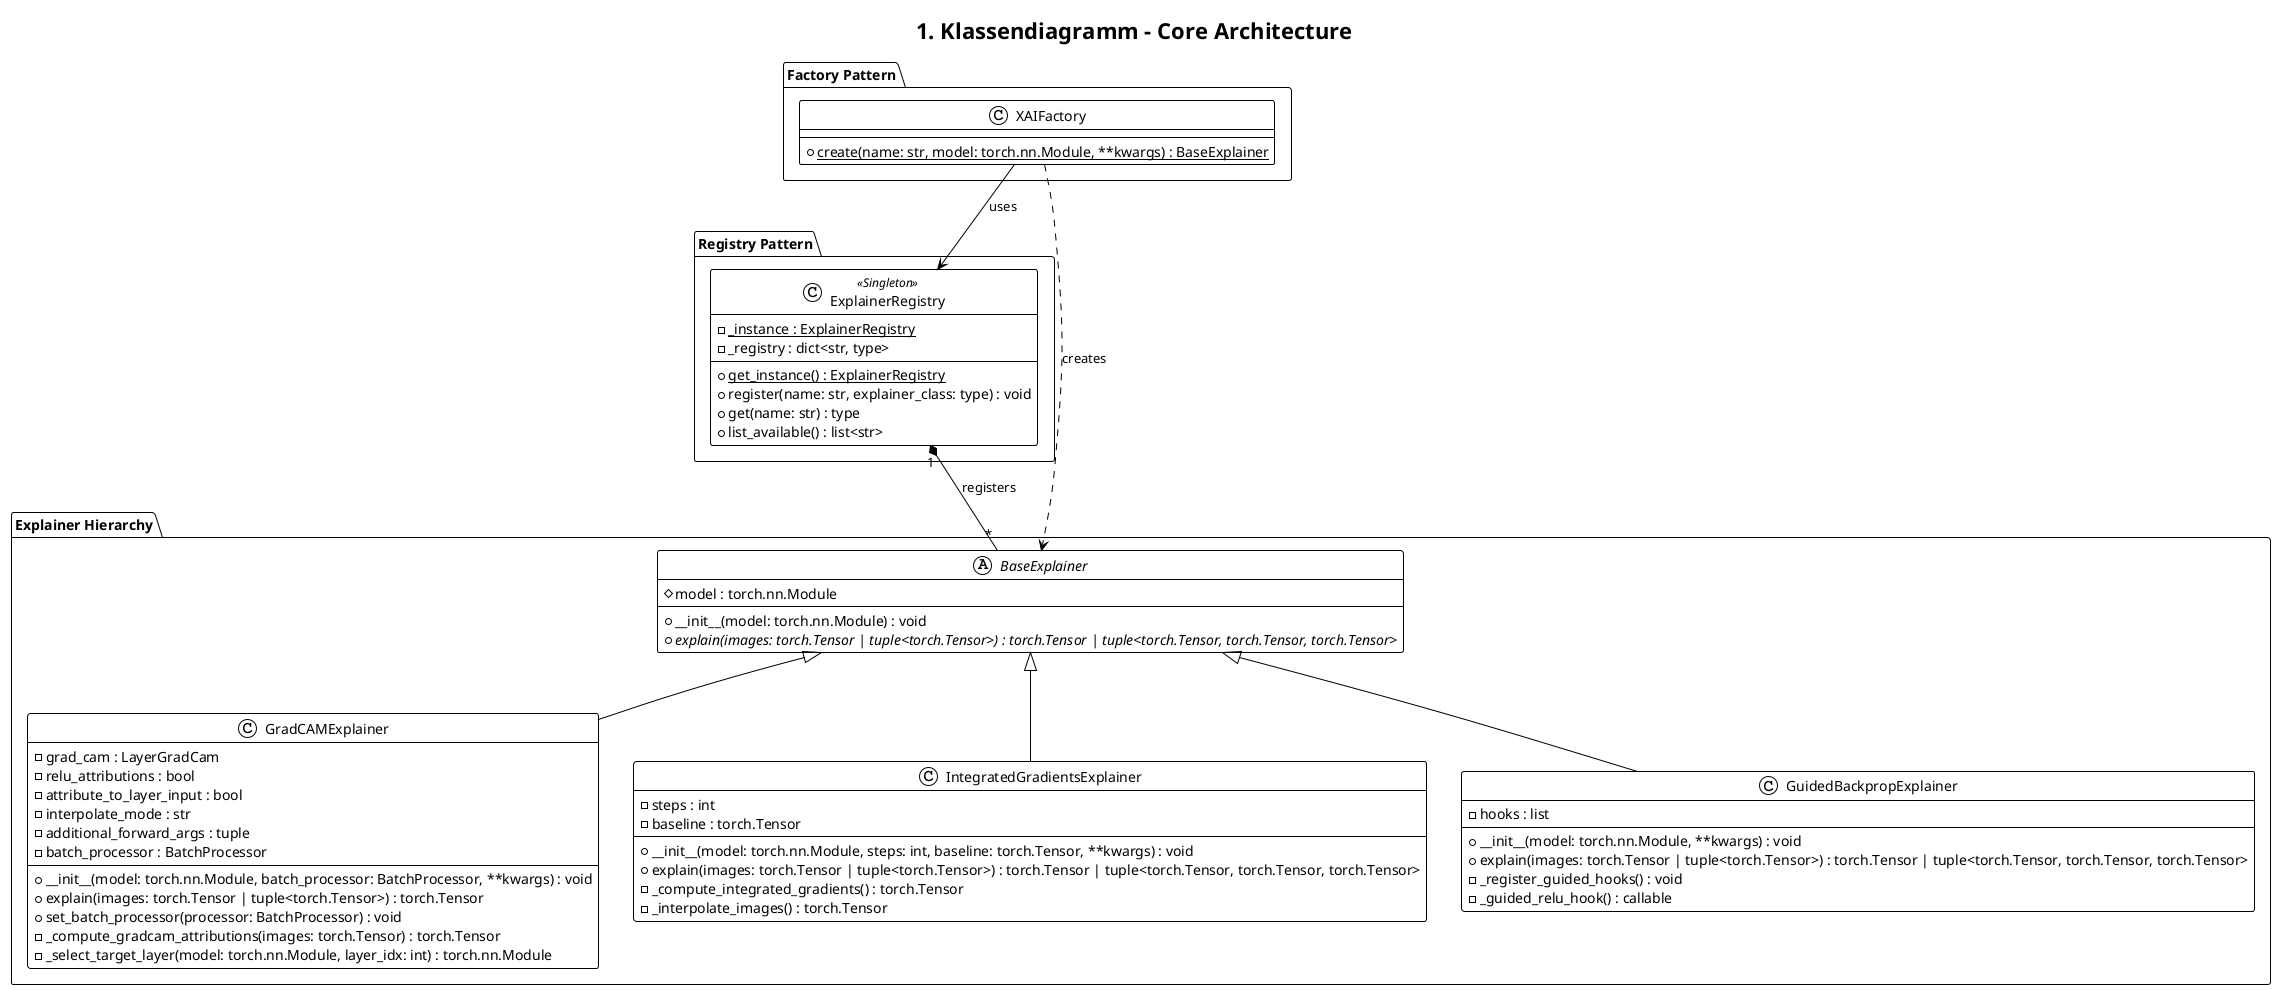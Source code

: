 @startuml ClassDiagram_XAI_Factory_Core_Architecture
!theme plain
title 1. Klassendiagramm - Core Architecture

package "Registry Pattern" {
    class ExplainerRegistry <<Singleton>> {
        - {static} _instance : ExplainerRegistry
        - _registry : dict<str, type>
        --
        + {static} get_instance() : ExplainerRegistry
        + register(name: str, explainer_class: type) : void
        + get(name: str) : type
        + list_available() : list<str>
    }
}

package "Factory Pattern" {
    class XAIFactory {
        + {static} create(name: str, model: torch.nn.Module, **kwargs) : BaseExplainer
    }
}

package "Explainer Hierarchy" {
    abstract class BaseExplainer {
        # model : torch.nn.Module
        --
        + __init__(model: torch.nn.Module) : void
        + {abstract} explain(images: torch.Tensor | tuple<torch.Tensor>) : torch.Tensor | tuple<torch.Tensor, torch.Tensor, torch.Tensor>
    }

    class GradCAMExplainer {
        - grad_cam : LayerGradCam
        - relu_attributions : bool
        - attribute_to_layer_input : bool
        - interpolate_mode : str
        - additional_forward_args : tuple
        - batch_processor : BatchProcessor
        --
        + __init__(model: torch.nn.Module, batch_processor: BatchProcessor, **kwargs) : void
        + explain(images: torch.Tensor | tuple<torch.Tensor>) : torch.Tensor
        + set_batch_processor(processor: BatchProcessor) : void
        - _compute_gradcam_attributions(images: torch.Tensor) : torch.Tensor
        - _select_target_layer(model: torch.nn.Module, layer_idx: int) : torch.nn.Module
    }

    class IntegratedGradientsExplainer {
        - steps : int
        - baseline : torch.Tensor
        --
        + __init__(model: torch.nn.Module, steps: int, baseline: torch.Tensor, **kwargs) : void
        + explain(images: torch.Tensor | tuple<torch.Tensor>) : torch.Tensor | tuple<torch.Tensor, torch.Tensor, torch.Tensor>
        - _compute_integrated_gradients() : torch.Tensor
        - _interpolate_images() : torch.Tensor
    }

    class GuidedBackpropExplainer {
        - hooks : list
        --
        + __init__(model: torch.nn.Module, **kwargs) : void
        + explain(images: torch.Tensor | tuple<torch.Tensor>) : torch.Tensor | tuple<torch.Tensor, torch.Tensor, torch.Tensor>
        - _register_guided_hooks() : void
        - _guided_relu_hook() : callable
    }
}



' Relationships - Strategy Pattern (KEINE zirkulären Abhängigkeiten)
XAIFactory --> ExplainerRegistry : uses
XAIFactory ..> BaseExplainer : creates

ExplainerRegistry "1" *-- "*" BaseExplainer : registers
BaseExplainer <|-- GradCAMExplainer
BaseExplainer <|-- IntegratedGradientsExplainer
BaseExplainer <|-- GuidedBackpropExplainer


@enduml
